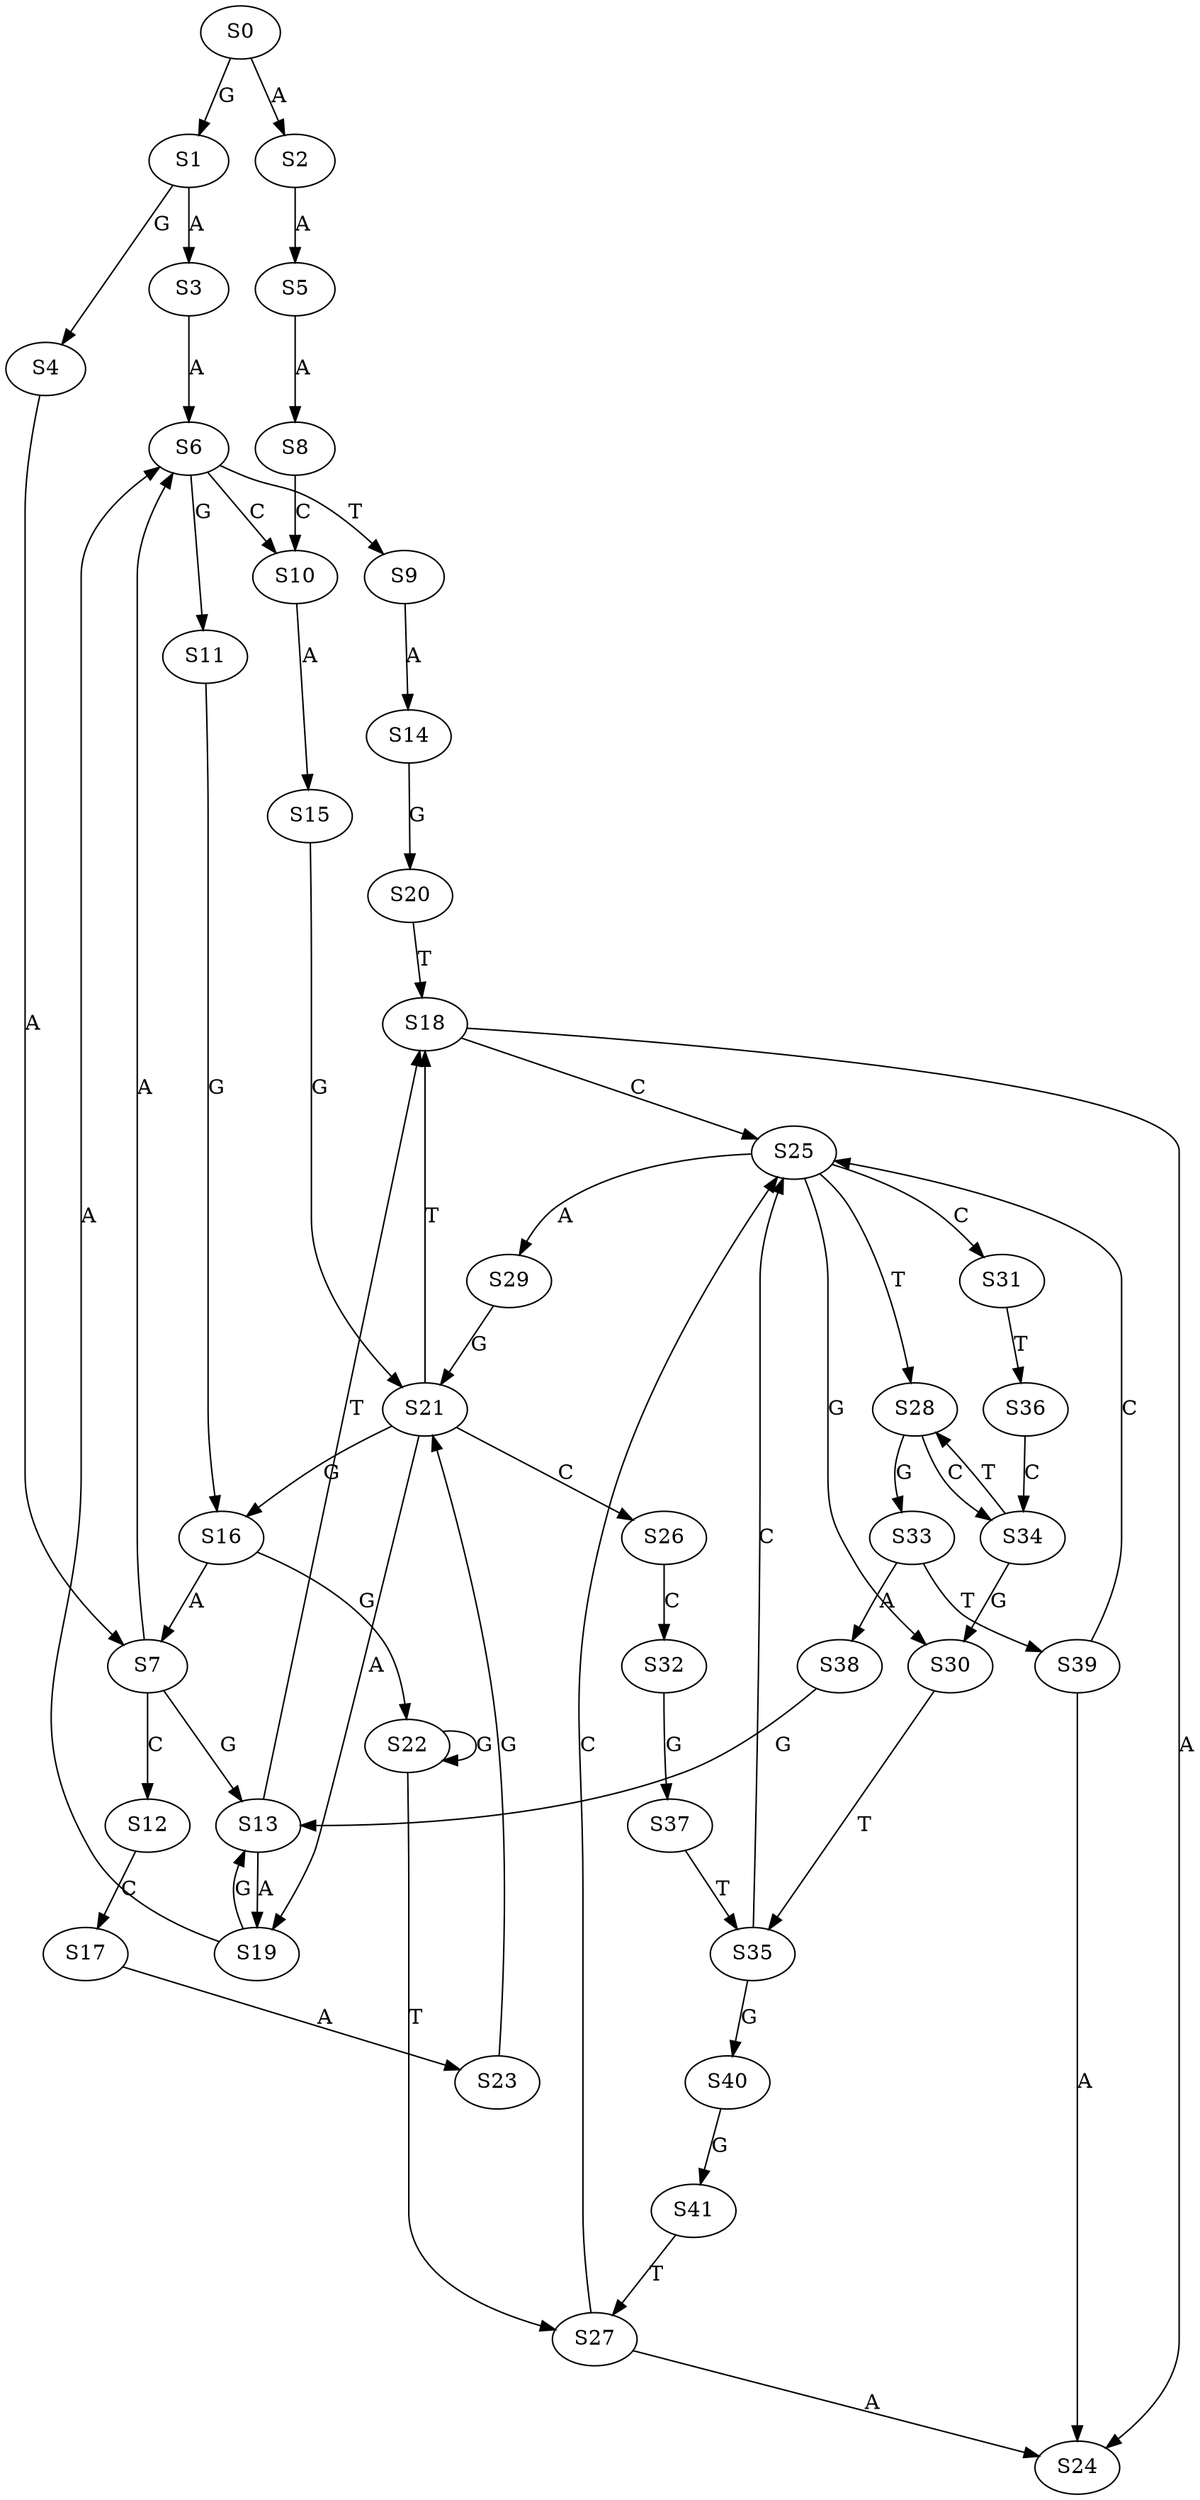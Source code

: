 strict digraph  {
	S0 -> S1 [ label = G ];
	S0 -> S2 [ label = A ];
	S1 -> S3 [ label = A ];
	S1 -> S4 [ label = G ];
	S2 -> S5 [ label = A ];
	S3 -> S6 [ label = A ];
	S4 -> S7 [ label = A ];
	S5 -> S8 [ label = A ];
	S6 -> S9 [ label = T ];
	S6 -> S10 [ label = C ];
	S6 -> S11 [ label = G ];
	S7 -> S6 [ label = A ];
	S7 -> S12 [ label = C ];
	S7 -> S13 [ label = G ];
	S8 -> S10 [ label = C ];
	S9 -> S14 [ label = A ];
	S10 -> S15 [ label = A ];
	S11 -> S16 [ label = G ];
	S12 -> S17 [ label = C ];
	S13 -> S18 [ label = T ];
	S13 -> S19 [ label = A ];
	S14 -> S20 [ label = G ];
	S15 -> S21 [ label = G ];
	S16 -> S7 [ label = A ];
	S16 -> S22 [ label = G ];
	S17 -> S23 [ label = A ];
	S18 -> S24 [ label = A ];
	S18 -> S25 [ label = C ];
	S19 -> S13 [ label = G ];
	S19 -> S6 [ label = A ];
	S20 -> S18 [ label = T ];
	S21 -> S16 [ label = G ];
	S21 -> S18 [ label = T ];
	S21 -> S26 [ label = C ];
	S21 -> S19 [ label = A ];
	S22 -> S27 [ label = T ];
	S22 -> S22 [ label = G ];
	S23 -> S21 [ label = G ];
	S25 -> S28 [ label = T ];
	S25 -> S29 [ label = A ];
	S25 -> S30 [ label = G ];
	S25 -> S31 [ label = C ];
	S26 -> S32 [ label = C ];
	S27 -> S24 [ label = A ];
	S27 -> S25 [ label = C ];
	S28 -> S33 [ label = G ];
	S28 -> S34 [ label = C ];
	S29 -> S21 [ label = G ];
	S30 -> S35 [ label = T ];
	S31 -> S36 [ label = T ];
	S32 -> S37 [ label = G ];
	S33 -> S38 [ label = A ];
	S33 -> S39 [ label = T ];
	S34 -> S28 [ label = T ];
	S34 -> S30 [ label = G ];
	S35 -> S40 [ label = G ];
	S35 -> S25 [ label = C ];
	S36 -> S34 [ label = C ];
	S37 -> S35 [ label = T ];
	S38 -> S13 [ label = G ];
	S39 -> S24 [ label = A ];
	S39 -> S25 [ label = C ];
	S40 -> S41 [ label = G ];
	S41 -> S27 [ label = T ];
}
